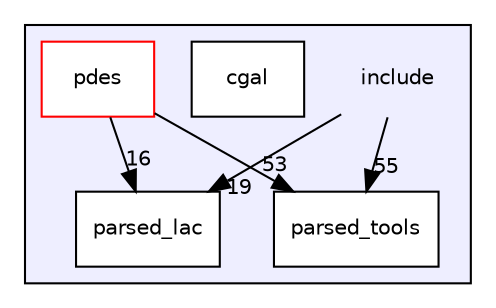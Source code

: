 digraph "include" {
  bgcolor=transparent;
  compound=true
  node [ fontsize="10", fontname="Helvetica"];
  edge [ labelfontsize="10", labelfontname="Helvetica"];
  subgraph clusterdir_d44c64559bbebec7f509842c48db8b23 {
    graph [ bgcolor="#eeeeff", pencolor="black", label="" URL="dir_d44c64559bbebec7f509842c48db8b23.html"];
    dir_d44c64559bbebec7f509842c48db8b23 [shape=plaintext label="include"];
  dir_36dea0a1374c25b9210852470047e626 [shape=box label="cgal" fillcolor="white" style="filled" URL="dir_36dea0a1374c25b9210852470047e626.html"];
  dir_65593bf93f1e4428cc81baf4bb94349f [shape=box label="parsed_lac" fillcolor="white" style="filled" URL="dir_65593bf93f1e4428cc81baf4bb94349f.html"];
  dir_8e8448d9aef603b86753e7cb911804a9 [shape=box label="parsed_tools" fillcolor="white" style="filled" URL="dir_8e8448d9aef603b86753e7cb911804a9.html"];
  dir_60faf9a10d52b04582224b9116454383 [shape=box label="pdes" fillcolor="white" style="filled" color="red" URL="dir_60faf9a10d52b04582224b9116454383.html"];
  }
  dir_60faf9a10d52b04582224b9116454383->dir_65593bf93f1e4428cc81baf4bb94349f [headlabel="16", labeldistance=1.5 headhref="dir_000006_000004.html"];
  dir_60faf9a10d52b04582224b9116454383->dir_8e8448d9aef603b86753e7cb911804a9 [headlabel="53", labeldistance=1.5 headhref="dir_000006_000005.html"];
  dir_d44c64559bbebec7f509842c48db8b23->dir_65593bf93f1e4428cc81baf4bb94349f [headlabel="19", labeldistance=1.5 headhref="dir_000002_000004.html"];
  dir_d44c64559bbebec7f509842c48db8b23->dir_8e8448d9aef603b86753e7cb911804a9 [headlabel="55", labeldistance=1.5 headhref="dir_000002_000005.html"];
}
